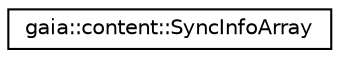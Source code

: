 digraph G
{
  edge [fontname="Helvetica",fontsize="10",labelfontname="Helvetica",labelfontsize="10"];
  node [fontname="Helvetica",fontsize="10",shape=record];
  rankdir=LR;
  Node1 [label="gaia::content::SyncInfoArray",height=0.2,width=0.4,color="black", fillcolor="white", style="filled",URL="$de/d5e/classgaia_1_1content_1_1_sync_info_array.html",tooltip="Array of SyncInfo."];
}
